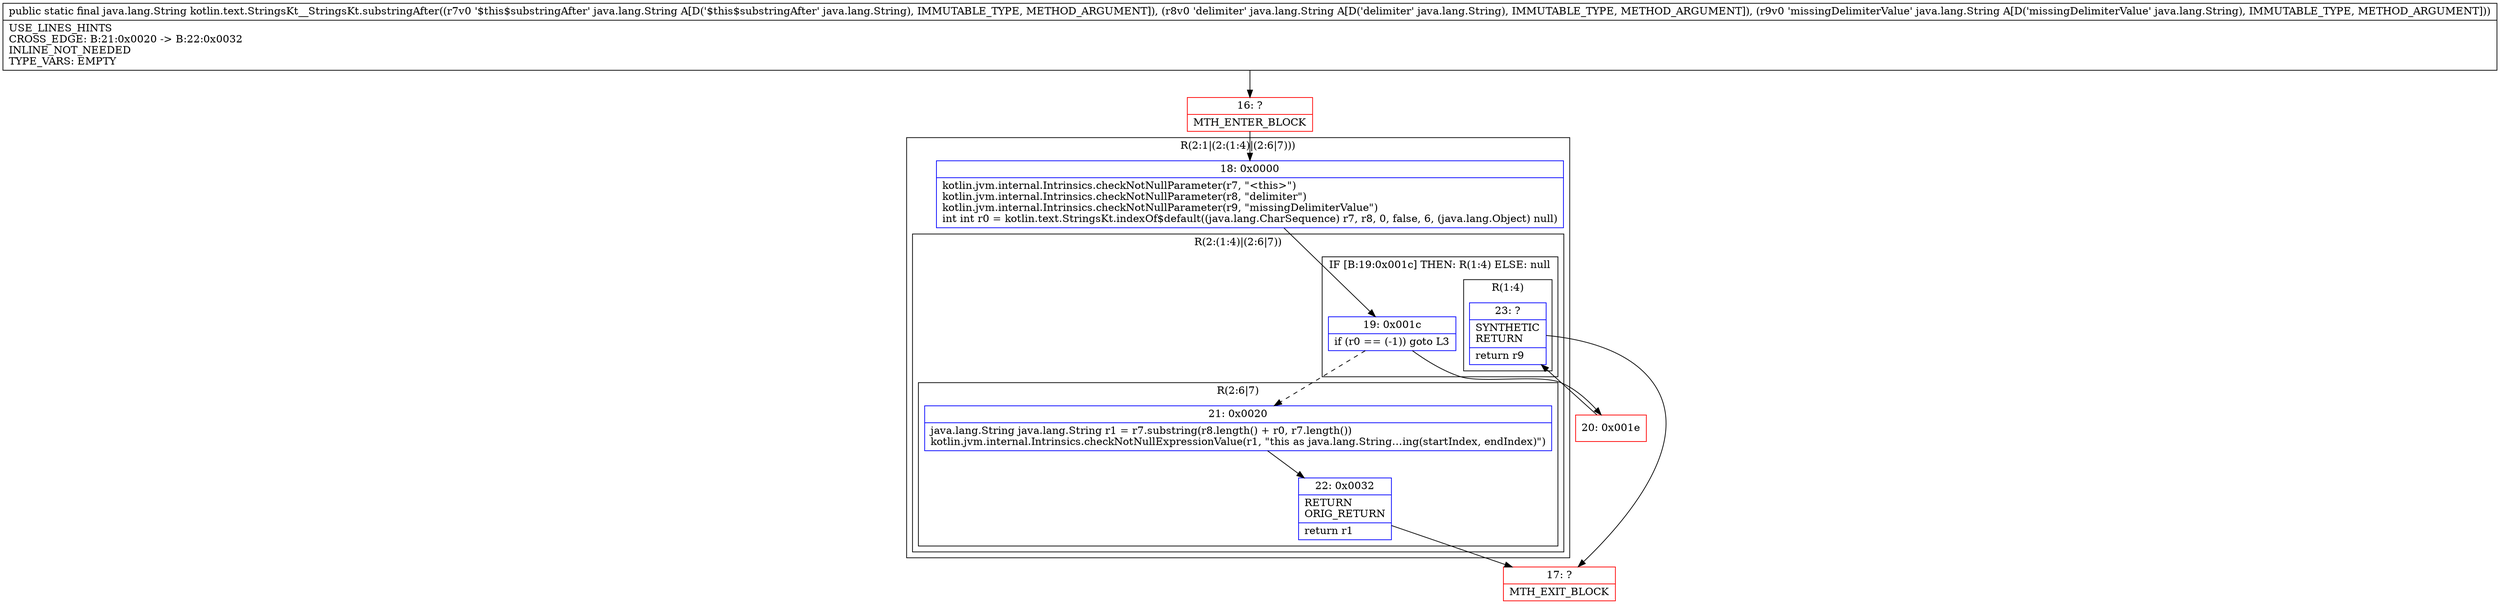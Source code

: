 digraph "CFG forkotlin.text.StringsKt__StringsKt.substringAfter(Ljava\/lang\/String;Ljava\/lang\/String;Ljava\/lang\/String;)Ljava\/lang\/String;" {
subgraph cluster_Region_1453010394 {
label = "R(2:1|(2:(1:4)|(2:6|7)))";
node [shape=record,color=blue];
Node_18 [shape=record,label="{18\:\ 0x0000|kotlin.jvm.internal.Intrinsics.checkNotNullParameter(r7, \"\<this\>\")\lkotlin.jvm.internal.Intrinsics.checkNotNullParameter(r8, \"delimiter\")\lkotlin.jvm.internal.Intrinsics.checkNotNullParameter(r9, \"missingDelimiterValue\")\lint int r0 = kotlin.text.StringsKt.indexOf$default((java.lang.CharSequence) r7, r8, 0, false, 6, (java.lang.Object) null)\l}"];
subgraph cluster_Region_1283063457 {
label = "R(2:(1:4)|(2:6|7))";
node [shape=record,color=blue];
subgraph cluster_IfRegion_854929954 {
label = "IF [B:19:0x001c] THEN: R(1:4) ELSE: null";
node [shape=record,color=blue];
Node_19 [shape=record,label="{19\:\ 0x001c|if (r0 == (\-1)) goto L3\l}"];
subgraph cluster_Region_1708433100 {
label = "R(1:4)";
node [shape=record,color=blue];
Node_23 [shape=record,label="{23\:\ ?|SYNTHETIC\lRETURN\l|return r9\l}"];
}
}
subgraph cluster_Region_1798360318 {
label = "R(2:6|7)";
node [shape=record,color=blue];
Node_21 [shape=record,label="{21\:\ 0x0020|java.lang.String java.lang.String r1 = r7.substring(r8.length() + r0, r7.length())\lkotlin.jvm.internal.Intrinsics.checkNotNullExpressionValue(r1, \"this as java.lang.String…ing(startIndex, endIndex)\")\l}"];
Node_22 [shape=record,label="{22\:\ 0x0032|RETURN\lORIG_RETURN\l|return r1\l}"];
}
}
}
Node_16 [shape=record,color=red,label="{16\:\ ?|MTH_ENTER_BLOCK\l}"];
Node_20 [shape=record,color=red,label="{20\:\ 0x001e}"];
Node_17 [shape=record,color=red,label="{17\:\ ?|MTH_EXIT_BLOCK\l}"];
MethodNode[shape=record,label="{public static final java.lang.String kotlin.text.StringsKt__StringsKt.substringAfter((r7v0 '$this$substringAfter' java.lang.String A[D('$this$substringAfter' java.lang.String), IMMUTABLE_TYPE, METHOD_ARGUMENT]), (r8v0 'delimiter' java.lang.String A[D('delimiter' java.lang.String), IMMUTABLE_TYPE, METHOD_ARGUMENT]), (r9v0 'missingDelimiterValue' java.lang.String A[D('missingDelimiterValue' java.lang.String), IMMUTABLE_TYPE, METHOD_ARGUMENT]))  | USE_LINES_HINTS\lCROSS_EDGE: B:21:0x0020 \-\> B:22:0x0032\lINLINE_NOT_NEEDED\lTYPE_VARS: EMPTY\l}"];
MethodNode -> Node_16;Node_18 -> Node_19;
Node_19 -> Node_20;
Node_19 -> Node_21[style=dashed];
Node_23 -> Node_17;
Node_21 -> Node_22;
Node_22 -> Node_17;
Node_16 -> Node_18;
Node_20 -> Node_23;
}

